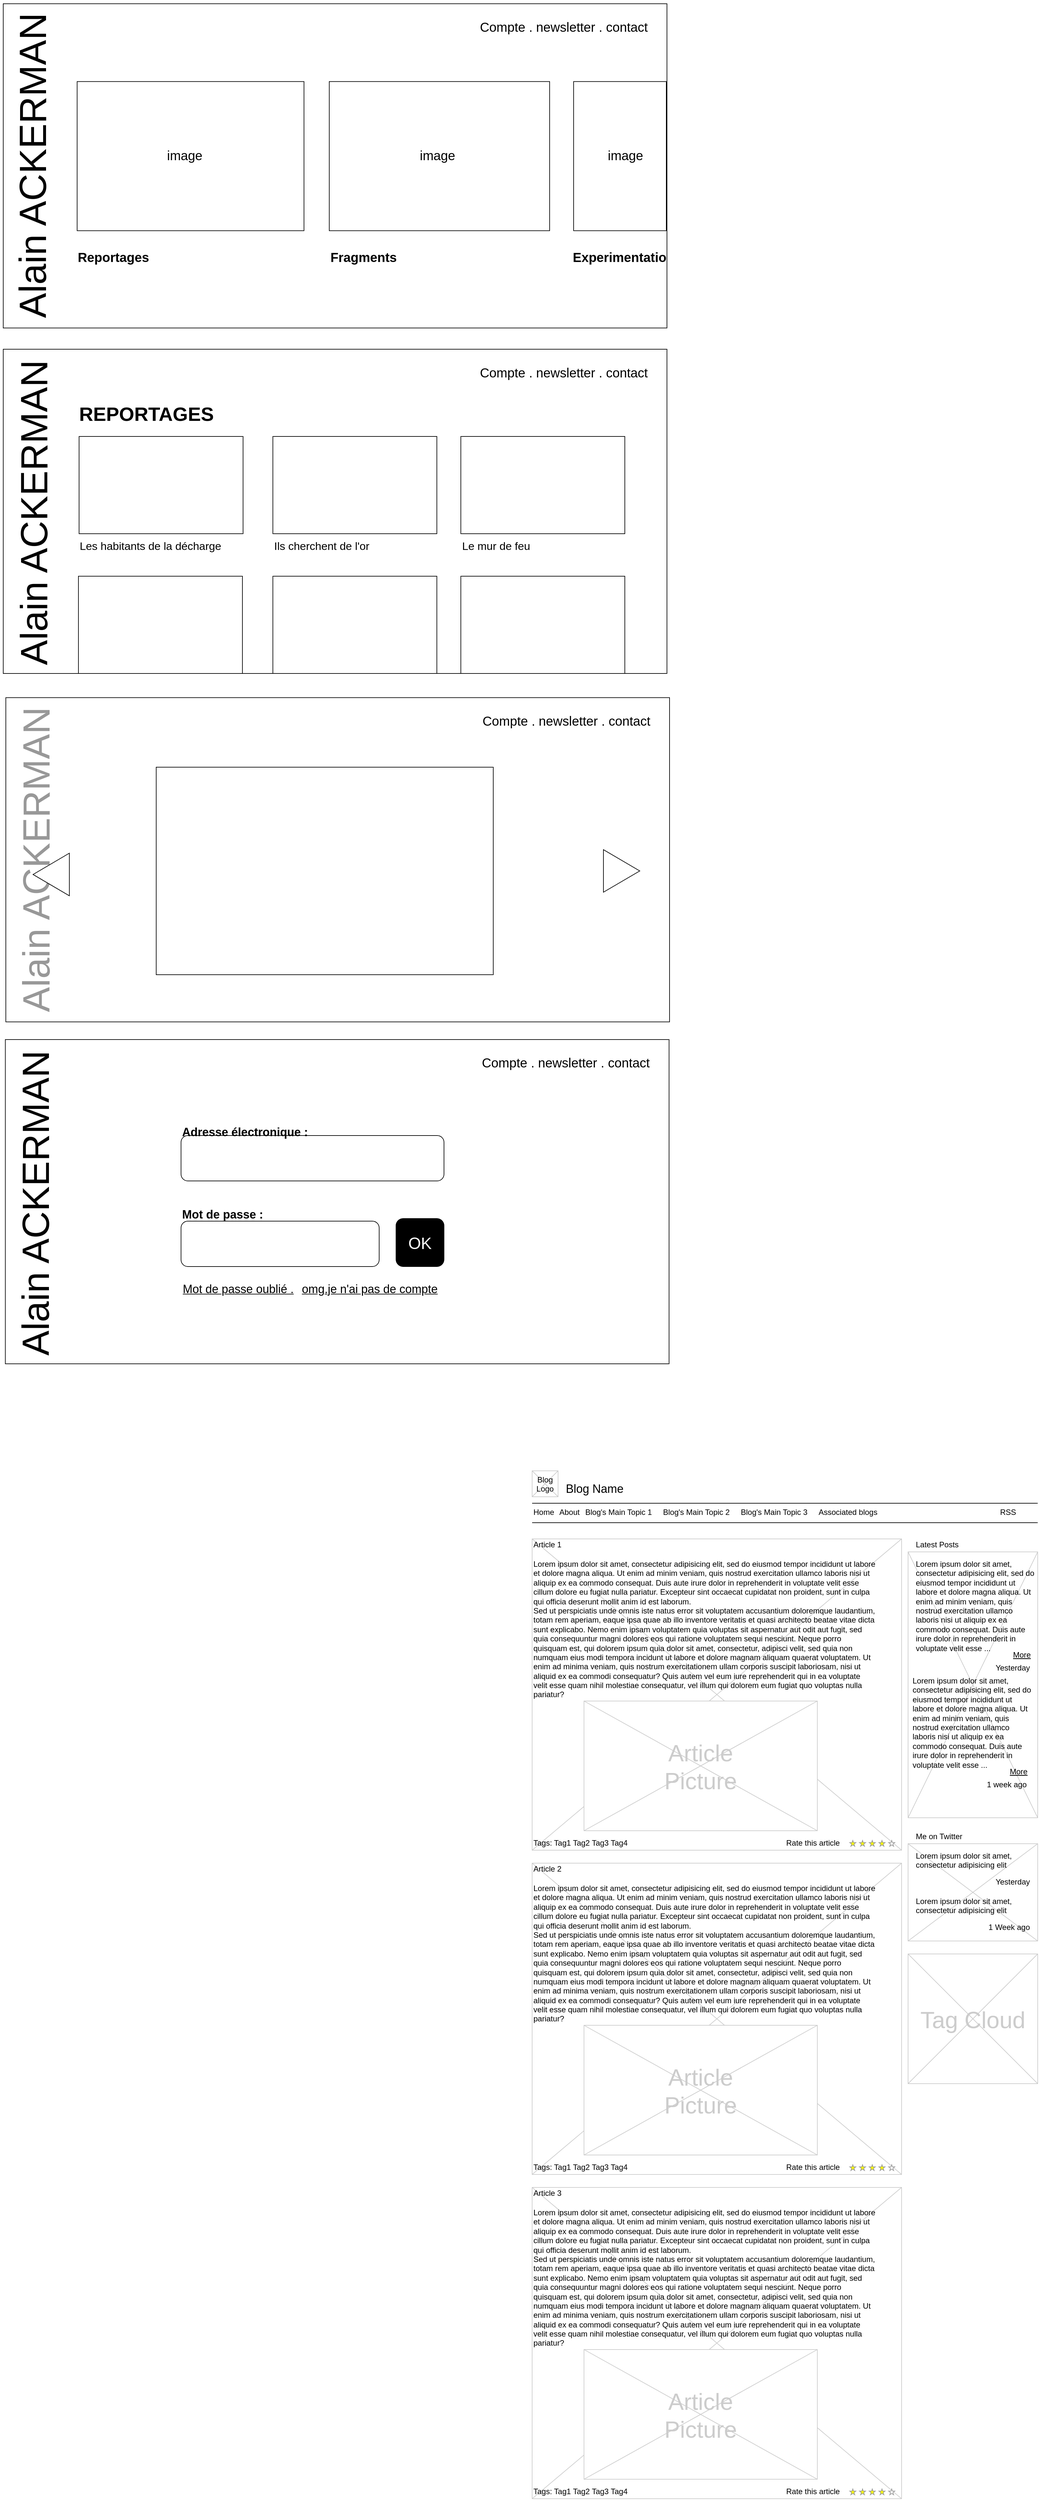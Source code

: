 <mxfile version="13.8.8" type="github">
  <diagram name="Page-1" id="f1b7ffb7-ca1e-a977-7cf5-a751b3c06c05">
    <mxGraphModel dx="2051" dy="3050" grid="1" gridSize="10" guides="1" tooltips="1" connect="1" arrows="1" fold="1" page="1" pageScale="1" pageWidth="826" pageHeight="1169" background="#ffffff" math="0" shadow="0">
      <root>
        <mxCell id="0" />
        <mxCell id="1" parent="0" />
        <mxCell id="14" value="" style="verticalLabelPosition=bottom;verticalAlign=top;strokeWidth=1;shape=mxgraph.mockup.graphics.iconGrid;strokeColor=#CCCCCC;gridSize=1,1;" parent="1" vertex="1">
          <mxGeometry x="600" y="140" width="200" height="410" as="geometry" />
        </mxCell>
        <mxCell id="13" value="" style="verticalLabelPosition=bottom;verticalAlign=top;strokeWidth=1;shape=mxgraph.mockup.graphics.iconGrid;strokeColor=#CCCCCC;gridSize=1,1;" parent="1" vertex="1">
          <mxGeometry x="20" y="120" width="570" height="480" as="geometry" />
        </mxCell>
        <mxCell id="2" value="Blog Name" style="text;spacingTop=-5;fontSize=18;fontStyle=0" parent="1" vertex="1">
          <mxGeometry x="70" y="30" width="230" height="20" as="geometry" />
        </mxCell>
        <mxCell id="3" value="" style="line;strokeWidth=1" parent="1" vertex="1">
          <mxGeometry x="20" y="60" width="780" height="10" as="geometry" />
        </mxCell>
        <mxCell id="4" value="" style="line;strokeWidth=1" parent="1" vertex="1">
          <mxGeometry x="20" y="90" width="780" height="10" as="geometry" />
        </mxCell>
        <mxCell id="5" value="Home" style="text;spacingTop=-5;" parent="1" vertex="1">
          <mxGeometry x="20" y="70.0" width="30" height="20" as="geometry" />
        </mxCell>
        <mxCell id="6" value="About" style="text;spacingTop=-5;" parent="1" vertex="1">
          <mxGeometry x="60.0" y="70.0" width="30" height="20" as="geometry" />
        </mxCell>
        <mxCell id="7" value="Associated blogs" style="text;spacingTop=-5;" parent="1" vertex="1">
          <mxGeometry x="460.0" y="70" width="30" height="20" as="geometry" />
        </mxCell>
        <mxCell id="8" value="Article 1" style="text;spacingTop=-5;" parent="1" vertex="1">
          <mxGeometry x="20" y="120" width="30" height="20" as="geometry" />
        </mxCell>
        <mxCell id="9" value="Lorem ipsum dolor sit amet, consectetur adipisicing elit, sed do eiusmod tempor incididunt ut labore et dolore magna aliqua. Ut enim ad minim veniam, quis nostrud exercitation ullamco laboris nisi ut aliquip ex ea commodo consequat. Duis aute irure dolor in reprehenderit in voluptate velit esse cillum dolore eu fugiat nulla pariatur. Excepteur sint occaecat cupidatat non proident, sunt in culpa qui officia deserunt mollit anim id est laborum.&#xa;Sed ut perspiciatis unde omnis iste natus error sit voluptatem accusantium doloremque laudantium, totam rem aperiam, eaque ipsa quae ab illo inventore veritatis et quasi architecto beatae vitae dicta sunt explicabo. Nemo enim ipsam voluptatem quia voluptas sit aspernatur aut odit aut fugit, sed quia consequuntur magni dolores eos qui ratione voluptatem sequi nesciunt. Neque porro quisquam est, qui dolorem ipsum quia dolor sit amet, consectetur, adipisci velit, sed quia non numquam eius modi tempora incidunt ut labore et dolore magnam aliquam quaerat voluptatem. Ut enim ad minima veniam, quis nostrum exercitationem ullam corporis suscipit laboriosam, nisi ut aliquid ex ea commodi consequatur? Quis autem vel eum iure reprehenderit qui in ea voluptate velit esse quam nihil molestiae consequatur, vel illum qui dolorem eum fugiat quo voluptas nulla pariatur?" style="text;spacingTop=-5;whiteSpace=wrap;align=left" parent="1" vertex="1">
          <mxGeometry x="20" y="150" width="530" height="250" as="geometry" />
        </mxCell>
        <mxCell id="10" value="Latest Posts" style="text;spacingTop=-5;" parent="1" vertex="1">
          <mxGeometry x="610" y="120" width="30" height="20" as="geometry" />
        </mxCell>
        <mxCell id="11" value="RSS" style="text;spacingTop=-5;" parent="1" vertex="1">
          <mxGeometry x="740" y="70.0" width="30" height="20" as="geometry" />
        </mxCell>
        <mxCell id="12" value="Lorem ipsum dolor sit amet, consectetur adipisicing elit, sed do eiusmod tempor incididunt ut labore et dolore magna aliqua. Ut enim ad minim veniam, quis nostrud exercitation ullamco laboris nisi ut aliquip ex ea commodo consequat. Duis aute irure dolor in reprehenderit in voluptate velit esse ..." style="text;spacingTop=-5;whiteSpace=wrap;align=left" parent="1" vertex="1">
          <mxGeometry x="610" y="150" width="190" height="140" as="geometry" />
        </mxCell>
        <mxCell id="15" value="More" style="text;spacingTop=-5;fontStyle=4" parent="1" vertex="1">
          <mxGeometry x="760" y="290" width="30" height="20" as="geometry" />
        </mxCell>
        <mxCell id="16" value="Yesterday" style="text;spacingTop=-5;fontStyle=0;align=right" parent="1" vertex="1">
          <mxGeometry x="760" y="310" width="30" height="20" as="geometry" />
        </mxCell>
        <mxCell id="17" value="Lorem ipsum dolor sit amet, consectetur adipisicing elit, sed do eiusmod tempor incididunt ut labore et dolore magna aliqua. Ut enim ad minim veniam, quis nostrud exercitation ullamco laboris nisi ut aliquip ex ea commodo consequat. Duis aute irure dolor in reprehenderit in voluptate velit esse ..." style="text;spacingTop=-5;whiteSpace=wrap;align=left" parent="1" vertex="1">
          <mxGeometry x="605" y="330" width="190" height="140" as="geometry" />
        </mxCell>
        <mxCell id="18" value="More" style="text;spacingTop=-5;fontStyle=4" parent="1" vertex="1">
          <mxGeometry x="755" y="470" width="30" height="20" as="geometry" />
        </mxCell>
        <mxCell id="19" value="1 week ago" style="text;spacingTop=-5;fontStyle=0;align=right" parent="1" vertex="1">
          <mxGeometry x="755" y="490" width="30" height="20" as="geometry" />
        </mxCell>
        <mxCell id="20" value="" style="verticalLabelPosition=bottom;verticalAlign=top;strokeWidth=1;shape=mxgraph.mockup.graphics.iconGrid;strokeColor=#CCCCCC;gridSize=1,1;" parent="1" vertex="1">
          <mxGeometry x="20" y="15" width="40" height="40" as="geometry" />
        </mxCell>
        <mxCell id="21" value="Blog &#xa;Logo" style="text;spacingTop=-5;align=center" parent="1" vertex="1">
          <mxGeometry x="20" y="20" width="40" height="40" as="geometry" />
        </mxCell>
        <mxCell id="22" value="Blog&#39;s Main Topic 1" style="text;spacingTop=-5;" parent="1" vertex="1">
          <mxGeometry x="100.0" y="70.0" width="30" height="20" as="geometry" />
        </mxCell>
        <mxCell id="23" value="Blog&#39;s Main Topic 2" style="text;spacingTop=-5;" parent="1" vertex="1">
          <mxGeometry x="220.0" y="70.0" width="30" height="20" as="geometry" />
        </mxCell>
        <mxCell id="24" value="Blog&#39;s Main Topic 3" style="text;spacingTop=-5;" parent="1" vertex="1">
          <mxGeometry x="340" y="70.0" width="30" height="20" as="geometry" />
        </mxCell>
        <mxCell id="25" value="" style="verticalLabelPosition=bottom;verticalAlign=top;strokeWidth=1;shape=mxgraph.mockup.graphics.iconGrid;strokeColor=#CCCCCC;gridSize=1,1;" parent="1" vertex="1">
          <mxGeometry x="100" y="370" width="360" height="200" as="geometry" />
        </mxCell>
        <mxCell id="26" value="Article&#xa;Picture" style="text;spacingTop=-5;align=center;verticalAlign=middle;fontSize=36;fontColor=#CCCCCC" parent="1" vertex="1">
          <mxGeometry x="100" y="370" width="360" height="200" as="geometry" />
        </mxCell>
        <mxCell id="27" value="" style="verticalLabelPosition=bottom;verticalAlign=top;strokeWidth=1;shape=mxgraph.mockup.graphics.iconGrid;strokeColor=#CCCCCC;gridSize=1,1;" parent="1" vertex="1">
          <mxGeometry x="20" y="620" width="570" height="480" as="geometry" />
        </mxCell>
        <mxCell id="28" value="Article 2" style="text;spacingTop=-5;" parent="1" vertex="1">
          <mxGeometry x="20" y="620" width="30" height="20" as="geometry" />
        </mxCell>
        <mxCell id="29" value="Lorem ipsum dolor sit amet, consectetur adipisicing elit, sed do eiusmod tempor incididunt ut labore et dolore magna aliqua. Ut enim ad minim veniam, quis nostrud exercitation ullamco laboris nisi ut aliquip ex ea commodo consequat. Duis aute irure dolor in reprehenderit in voluptate velit esse cillum dolore eu fugiat nulla pariatur. Excepteur sint occaecat cupidatat non proident, sunt in culpa qui officia deserunt mollit anim id est laborum.&#xa;Sed ut perspiciatis unde omnis iste natus error sit voluptatem accusantium doloremque laudantium, totam rem aperiam, eaque ipsa quae ab illo inventore veritatis et quasi architecto beatae vitae dicta sunt explicabo. Nemo enim ipsam voluptatem quia voluptas sit aspernatur aut odit aut fugit, sed quia consequuntur magni dolores eos qui ratione voluptatem sequi nesciunt. Neque porro quisquam est, qui dolorem ipsum quia dolor sit amet, consectetur, adipisci velit, sed quia non numquam eius modi tempora incidunt ut labore et dolore magnam aliquam quaerat voluptatem. Ut enim ad minima veniam, quis nostrum exercitationem ullam corporis suscipit laboriosam, nisi ut aliquid ex ea commodi consequatur? Quis autem vel eum iure reprehenderit qui in ea voluptate velit esse quam nihil molestiae consequatur, vel illum qui dolorem eum fugiat quo voluptas nulla pariatur?" style="text;spacingTop=-5;whiteSpace=wrap;align=left" parent="1" vertex="1">
          <mxGeometry x="20" y="650" width="530" height="250" as="geometry" />
        </mxCell>
        <mxCell id="30" value="" style="verticalLabelPosition=bottom;verticalAlign=top;strokeWidth=1;shape=mxgraph.mockup.graphics.iconGrid;strokeColor=#CCCCCC;gridSize=1,1;" parent="1" vertex="1">
          <mxGeometry x="100" y="870" width="360" height="200" as="geometry" />
        </mxCell>
        <mxCell id="31" value="Article&#xa;Picture" style="text;spacingTop=-5;align=center;verticalAlign=middle;fontSize=36;fontColor=#CCCCCC" parent="1" vertex="1">
          <mxGeometry x="100" y="870" width="360" height="200" as="geometry" />
        </mxCell>
        <mxCell id="32" value="" style="verticalLabelPosition=bottom;verticalAlign=top;strokeWidth=1;shape=mxgraph.mockup.graphics.iconGrid;strokeColor=#CCCCCC;gridSize=1,1;" parent="1" vertex="1">
          <mxGeometry x="20" y="1120" width="570" height="480" as="geometry" />
        </mxCell>
        <mxCell id="33" value="Article 3" style="text;spacingTop=-5;" parent="1" vertex="1">
          <mxGeometry x="20" y="1120" width="30" height="20" as="geometry" />
        </mxCell>
        <mxCell id="34" value="Lorem ipsum dolor sit amet, consectetur adipisicing elit, sed do eiusmod tempor incididunt ut labore et dolore magna aliqua. Ut enim ad minim veniam, quis nostrud exercitation ullamco laboris nisi ut aliquip ex ea commodo consequat. Duis aute irure dolor in reprehenderit in voluptate velit esse cillum dolore eu fugiat nulla pariatur. Excepteur sint occaecat cupidatat non proident, sunt in culpa qui officia deserunt mollit anim id est laborum.&#xa;Sed ut perspiciatis unde omnis iste natus error sit voluptatem accusantium doloremque laudantium, totam rem aperiam, eaque ipsa quae ab illo inventore veritatis et quasi architecto beatae vitae dicta sunt explicabo. Nemo enim ipsam voluptatem quia voluptas sit aspernatur aut odit aut fugit, sed quia consequuntur magni dolores eos qui ratione voluptatem sequi nesciunt. Neque porro quisquam est, qui dolorem ipsum quia dolor sit amet, consectetur, adipisci velit, sed quia non numquam eius modi tempora incidunt ut labore et dolore magnam aliquam quaerat voluptatem. Ut enim ad minima veniam, quis nostrum exercitationem ullam corporis suscipit laboriosam, nisi ut aliquid ex ea commodi consequatur? Quis autem vel eum iure reprehenderit qui in ea voluptate velit esse quam nihil molestiae consequatur, vel illum qui dolorem eum fugiat quo voluptas nulla pariatur?" style="text;spacingTop=-5;whiteSpace=wrap;align=left" parent="1" vertex="1">
          <mxGeometry x="20" y="1150" width="530" height="250" as="geometry" />
        </mxCell>
        <mxCell id="35" value="" style="verticalLabelPosition=bottom;verticalAlign=top;strokeWidth=1;shape=mxgraph.mockup.graphics.iconGrid;strokeColor=#CCCCCC;gridSize=1,1;" parent="1" vertex="1">
          <mxGeometry x="100" y="1370" width="360" height="200" as="geometry" />
        </mxCell>
        <mxCell id="36" value="Article&#xa;Picture" style="text;spacingTop=-5;align=center;verticalAlign=middle;fontSize=36;fontColor=#CCCCCC" parent="1" vertex="1">
          <mxGeometry x="100" y="1370" width="360" height="200" as="geometry" />
        </mxCell>
        <mxCell id="37" value="" style="verticalLabelPosition=bottom;verticalAlign=top;strokeWidth=1;shape=mxgraph.mockup.misc.rating;strokeColor=#999999;fillColor=#ffff00;emptyFillColor=#ffffff;grade=4;ratingScale=5;ratingStyle=star;" parent="1" vertex="1">
          <mxGeometry x="510.0" y="585.0" width="77.5" height="10" as="geometry" />
        </mxCell>
        <mxCell id="38" value="Rate this article" style="text;spacingTop=-5;" parent="1" vertex="1">
          <mxGeometry x="410.0" y="580.0" width="30" height="20" as="geometry" />
        </mxCell>
        <mxCell id="41" value="" style="verticalLabelPosition=bottom;verticalAlign=top;strokeWidth=1;shape=mxgraph.mockup.misc.rating;strokeColor=#999999;fillColor=#ffff00;emptyFillColor=#ffffff;grade=4;ratingScale=5;ratingStyle=star;" parent="1" vertex="1">
          <mxGeometry x="510.0" y="1085" width="77.5" height="10" as="geometry" />
        </mxCell>
        <mxCell id="42" value="Rate this article" style="text;spacingTop=-5;" parent="1" vertex="1">
          <mxGeometry x="410.0" y="1080" width="30" height="20" as="geometry" />
        </mxCell>
        <mxCell id="43" value="" style="verticalLabelPosition=bottom;verticalAlign=top;strokeWidth=1;shape=mxgraph.mockup.misc.rating;strokeColor=#999999;fillColor=#ffff00;emptyFillColor=#ffffff;grade=4;ratingScale=5;ratingStyle=star;" parent="1" vertex="1">
          <mxGeometry x="510.0" y="1585.0" width="77.5" height="10" as="geometry" />
        </mxCell>
        <mxCell id="44" value="Rate this article" style="text;spacingTop=-5;" parent="1" vertex="1">
          <mxGeometry x="410.0" y="1580.0" width="30" height="20" as="geometry" />
        </mxCell>
        <mxCell id="47" value="Tags: Tag1 Tag2 Tag3 Tag4" style="text;spacingTop=-5;" parent="1" vertex="1">
          <mxGeometry x="20" y="580.0" width="210" height="20" as="geometry" />
        </mxCell>
        <mxCell id="48" value="Tags: Tag1 Tag2 Tag3 Tag4" style="text;spacingTop=-5;" parent="1" vertex="1">
          <mxGeometry x="20" y="1080" width="210" height="20" as="geometry" />
        </mxCell>
        <mxCell id="49" value="Tags: Tag1 Tag2 Tag3 Tag4" style="text;spacingTop=-5;" parent="1" vertex="1">
          <mxGeometry x="20" y="1580.0" width="210" height="20" as="geometry" />
        </mxCell>
        <mxCell id="50" value="" style="verticalLabelPosition=bottom;verticalAlign=top;strokeWidth=1;shape=mxgraph.mockup.graphics.iconGrid;strokeColor=#CCCCCC;gridSize=1,1;" parent="1" vertex="1">
          <mxGeometry x="600" y="590" width="200" height="150" as="geometry" />
        </mxCell>
        <mxCell id="51" value="Me on Twitter" style="text;spacingTop=-5;" parent="1" vertex="1">
          <mxGeometry x="610" y="570" width="30" height="20" as="geometry" />
        </mxCell>
        <mxCell id="52" value="Lorem ipsum dolor sit amet, consectetur adipisicing elit" style="text;spacingTop=-5;whiteSpace=wrap;align=left" parent="1" vertex="1">
          <mxGeometry x="610" y="600" width="190" height="40" as="geometry" />
        </mxCell>
        <mxCell id="54" value="Yesterday" style="text;spacingTop=-5;fontStyle=0;align=right" parent="1" vertex="1">
          <mxGeometry x="760" y="640" width="30" height="20" as="geometry" />
        </mxCell>
        <mxCell id="58" value="" style="verticalLabelPosition=bottom;verticalAlign=top;strokeWidth=1;shape=mxgraph.mockup.graphics.iconGrid;strokeColor=#CCCCCC;gridSize=1,1;" parent="1" vertex="1">
          <mxGeometry x="600" y="760" width="200" height="200" as="geometry" />
        </mxCell>
        <mxCell id="59" value="Tag Cloud" style="text;spacingTop=-5;align=center;verticalAlign=middle;fontSize=36;fontColor=#CCCCCC" parent="1" vertex="1">
          <mxGeometry x="600" y="760" width="200" height="200" as="geometry" />
        </mxCell>
        <mxCell id="60" value="Lorem ipsum dolor sit amet, consectetur adipisicing elit" style="text;spacingTop=-5;whiteSpace=wrap;align=left" parent="1" vertex="1">
          <mxGeometry x="610" y="670" width="190" height="40" as="geometry" />
        </mxCell>
        <mxCell id="61" value="1 Week ago" style="text;spacingTop=-5;fontStyle=0;align=right" parent="1" vertex="1">
          <mxGeometry x="760" y="710" width="30" height="20" as="geometry" />
        </mxCell>
        <mxCell id="xTl4i_yI0FR2c94MdJd5-85" value="" style="group" vertex="1" connectable="0" parent="1">
          <mxGeometry x="-796" y="-2250" width="1060" height="2100" as="geometry" />
        </mxCell>
        <mxCell id="xTl4i_yI0FR2c94MdJd5-102" value="" style="group" vertex="1" connectable="0" parent="xTl4i_yI0FR2c94MdJd5-85">
          <mxGeometry width="1026" height="502.75" as="geometry" />
        </mxCell>
        <mxCell id="xTl4i_yI0FR2c94MdJd5-74" value="" style="rounded=0;whiteSpace=wrap;html=1;" vertex="1" parent="xTl4i_yI0FR2c94MdJd5-102">
          <mxGeometry y="2.75" width="1024" height="500" as="geometry" />
        </mxCell>
        <mxCell id="xTl4i_yI0FR2c94MdJd5-75" value="&lt;font style=&quot;font-size: 58px;&quot;&gt;Alain ACKERMAN&lt;/font&gt;" style="text;html=1;strokeColor=none;fillColor=none;align=center;verticalAlign=middle;whiteSpace=wrap;rounded=0;rotation=-90;fontSize=58;" vertex="1" parent="xTl4i_yI0FR2c94MdJd5-102">
          <mxGeometry x="-196.93" y="208.7" width="484" height="86.62" as="geometry" />
        </mxCell>
        <mxCell id="xTl4i_yI0FR2c94MdJd5-77" value="" style="rounded=0;whiteSpace=wrap;html=1;fontSize=50;" vertex="1" parent="xTl4i_yI0FR2c94MdJd5-102">
          <mxGeometry x="114" y="122.75" width="350" height="230" as="geometry" />
        </mxCell>
        <mxCell id="xTl4i_yI0FR2c94MdJd5-79" value="" style="rounded=0;whiteSpace=wrap;html=1;fontSize=50;" vertex="1" parent="xTl4i_yI0FR2c94MdJd5-102">
          <mxGeometry x="503" y="122.75" width="340" height="230" as="geometry" />
        </mxCell>
        <mxCell id="xTl4i_yI0FR2c94MdJd5-80" value="&lt;font style=&quot;font-size: 20px&quot;&gt;Compte . newsletter . contact &lt;br&gt;&lt;/font&gt;" style="text;html=1;strokeColor=none;fillColor=none;align=center;verticalAlign=middle;whiteSpace=wrap;rounded=0;fontSize=50;" vertex="1" parent="xTl4i_yI0FR2c94MdJd5-102">
          <mxGeometry x="730" y="2.75" width="270" height="50" as="geometry" />
        </mxCell>
        <mxCell id="xTl4i_yI0FR2c94MdJd5-81" value="" style="rounded=0;whiteSpace=wrap;html=1;fontSize=50;" vertex="1" parent="xTl4i_yI0FR2c94MdJd5-102">
          <mxGeometry x="880" y="122.75" width="143" height="230" as="geometry" />
        </mxCell>
        <mxCell id="xTl4i_yI0FR2c94MdJd5-82" value="Reportages" style="text;html=1;strokeColor=none;fillColor=none;align=center;verticalAlign=middle;whiteSpace=wrap;rounded=0;fontSize=20;fontStyle=1" vertex="1" parent="xTl4i_yI0FR2c94MdJd5-102">
          <mxGeometry x="95" y="372.75" width="150" height="40" as="geometry" />
        </mxCell>
        <mxCell id="xTl4i_yI0FR2c94MdJd5-83" value="Fragments" style="text;html=1;strokeColor=none;fillColor=none;align=center;verticalAlign=middle;whiteSpace=wrap;rounded=0;fontSize=20;fontStyle=1" vertex="1" parent="xTl4i_yI0FR2c94MdJd5-102">
          <mxGeometry x="481" y="372.75" width="150" height="40" as="geometry" />
        </mxCell>
        <mxCell id="xTl4i_yI0FR2c94MdJd5-84" value="Experimentatio" style="text;html=1;strokeColor=none;fillColor=none;align=center;verticalAlign=middle;whiteSpace=wrap;rounded=0;fontSize=20;fontStyle=1" vertex="1" parent="xTl4i_yI0FR2c94MdJd5-102">
          <mxGeometry x="876" y="372.75" width="150" height="40" as="geometry" />
        </mxCell>
        <mxCell id="xTl4i_yI0FR2c94MdJd5-99" value="image" style="text;html=1;strokeColor=none;fillColor=none;align=center;verticalAlign=middle;whiteSpace=wrap;rounded=0;fontSize=20;" vertex="1" parent="xTl4i_yI0FR2c94MdJd5-102">
          <mxGeometry x="230" y="226" width="100" height="20" as="geometry" />
        </mxCell>
        <mxCell id="xTl4i_yI0FR2c94MdJd5-100" value="image" style="text;html=1;strokeColor=none;fillColor=none;align=center;verticalAlign=middle;whiteSpace=wrap;rounded=0;fontSize=20;" vertex="1" parent="xTl4i_yI0FR2c94MdJd5-102">
          <mxGeometry x="620" y="226" width="100" height="20" as="geometry" />
        </mxCell>
        <mxCell id="xTl4i_yI0FR2c94MdJd5-101" value="image" style="text;html=1;strokeColor=none;fillColor=none;align=center;verticalAlign=middle;whiteSpace=wrap;rounded=0;fontSize=20;" vertex="1" parent="xTl4i_yI0FR2c94MdJd5-102">
          <mxGeometry x="910" y="226" width="100" height="20" as="geometry" />
        </mxCell>
        <mxCell id="xTl4i_yI0FR2c94MdJd5-122" value="" style="rounded=0;whiteSpace=wrap;html=1;" vertex="1" parent="xTl4i_yI0FR2c94MdJd5-85">
          <mxGeometry x="4" y="1072.75" width="1024" height="500" as="geometry" />
        </mxCell>
        <mxCell id="xTl4i_yI0FR2c94MdJd5-123" value="&lt;font style=&quot;font-size: 58px;&quot;&gt;Alain ACKERMAN&lt;/font&gt;" style="text;html=1;strokeColor=none;fillColor=none;align=center;verticalAlign=middle;whiteSpace=wrap;rounded=0;rotation=-90;fontSize=58;textOpacity=40;" vertex="1" parent="xTl4i_yI0FR2c94MdJd5-85">
          <mxGeometry x="-191.63" y="1268.38" width="484" height="107.25" as="geometry" />
        </mxCell>
        <mxCell id="xTl4i_yI0FR2c94MdJd5-124" value="&lt;font style=&quot;font-size: 20px&quot;&gt;Compte . newsletter . contact &lt;br&gt;&lt;/font&gt;" style="text;html=1;strokeColor=none;fillColor=none;align=center;verticalAlign=middle;whiteSpace=wrap;rounded=0;fontSize=50;" vertex="1" parent="xTl4i_yI0FR2c94MdJd5-85">
          <mxGeometry x="734" y="1072.75" width="270" height="50" as="geometry" />
        </mxCell>
        <mxCell id="xTl4i_yI0FR2c94MdJd5-137" value="" style="triangle;whiteSpace=wrap;html=1;fontSize=58;align=left;rotation=-180;" vertex="1" parent="xTl4i_yI0FR2c94MdJd5-85">
          <mxGeometry x="46" y="1312.63" width="56" height="65.63" as="geometry" />
        </mxCell>
        <mxCell id="xTl4i_yI0FR2c94MdJd5-139" value="" style="rounded=0;whiteSpace=wrap;html=1;fontSize=58;align=left;" vertex="1" parent="xTl4i_yI0FR2c94MdJd5-85">
          <mxGeometry x="236" y="1180" width="520" height="320" as="geometry" />
        </mxCell>
        <mxCell id="xTl4i_yI0FR2c94MdJd5-140" value="" style="triangle;whiteSpace=wrap;html=1;fontSize=58;align=left;rotation=0;" vertex="1" parent="xTl4i_yI0FR2c94MdJd5-85">
          <mxGeometry x="926" y="1307.18" width="56" height="65.63" as="geometry" />
        </mxCell>
        <mxCell id="xTl4i_yI0FR2c94MdJd5-142" value="" style="group" vertex="1" connectable="0" parent="xTl4i_yI0FR2c94MdJd5-85">
          <mxGeometry x="-4.25" y="535.5" width="1028.25" height="500" as="geometry" />
        </mxCell>
        <mxCell id="xTl4i_yI0FR2c94MdJd5-87" value="" style="rounded=0;whiteSpace=wrap;html=1;" vertex="1" parent="xTl4i_yI0FR2c94MdJd5-142">
          <mxGeometry x="4.25" width="1024" height="500" as="geometry" />
        </mxCell>
        <mxCell id="xTl4i_yI0FR2c94MdJd5-88" value="&lt;font style=&quot;font-size: 58px;&quot;&gt;Alain ACKERMAN&lt;/font&gt;" style="text;html=1;strokeColor=none;fillColor=none;align=center;verticalAlign=middle;whiteSpace=wrap;rounded=0;rotation=-90;fontSize=58;" vertex="1" parent="xTl4i_yI0FR2c94MdJd5-142">
          <mxGeometry x="-191.25" y="201.5" width="484" height="101.5" as="geometry" />
        </mxCell>
        <mxCell id="xTl4i_yI0FR2c94MdJd5-91" value="&lt;font style=&quot;font-size: 20px&quot;&gt;Compte . newsletter . contact &lt;br&gt;&lt;/font&gt;" style="text;html=1;strokeColor=none;fillColor=none;align=center;verticalAlign=middle;whiteSpace=wrap;rounded=0;fontSize=50;" vertex="1" parent="xTl4i_yI0FR2c94MdJd5-142">
          <mxGeometry x="734.25" width="270" height="50" as="geometry" />
        </mxCell>
        <mxCell id="xTl4i_yI0FR2c94MdJd5-96" value="" style="rounded=0;whiteSpace=wrap;html=1;fontSize=20;" vertex="1" parent="xTl4i_yI0FR2c94MdJd5-142">
          <mxGeometry x="121.25" y="134.5" width="253" height="150" as="geometry" />
        </mxCell>
        <mxCell id="xTl4i_yI0FR2c94MdJd5-103" value="REPORTAGES" style="text;html=1;strokeColor=none;fillColor=none;align=center;verticalAlign=middle;whiteSpace=wrap;rounded=0;fontSize=30;fontStyle=1" vertex="1" parent="xTl4i_yI0FR2c94MdJd5-142">
          <mxGeometry x="90.25" y="74.5" width="270" height="50" as="geometry" />
        </mxCell>
        <mxCell id="xTl4i_yI0FR2c94MdJd5-109" value="Les habitants de la décharge" style="text;html=1;strokeColor=none;fillColor=none;align=left;verticalAlign=middle;whiteSpace=wrap;rounded=0;fontSize=17;" vertex="1" parent="xTl4i_yI0FR2c94MdJd5-142">
          <mxGeometry x="120.25" y="284.5" width="254" height="40" as="geometry" />
        </mxCell>
        <mxCell id="xTl4i_yI0FR2c94MdJd5-110" value="" style="rounded=0;whiteSpace=wrap;html=1;fontSize=20;" vertex="1" parent="xTl4i_yI0FR2c94MdJd5-142">
          <mxGeometry x="120.25" y="350" width="253" height="150" as="geometry" />
        </mxCell>
        <mxCell id="xTl4i_yI0FR2c94MdJd5-111" value="" style="rounded=0;whiteSpace=wrap;html=1;fontSize=20;" vertex="1" parent="xTl4i_yI0FR2c94MdJd5-142">
          <mxGeometry x="420.25" y="134.5" width="253" height="150" as="geometry" />
        </mxCell>
        <mxCell id="xTl4i_yI0FR2c94MdJd5-112" value="" style="rounded=0;whiteSpace=wrap;html=1;fontSize=20;" vertex="1" parent="xTl4i_yI0FR2c94MdJd5-142">
          <mxGeometry x="710.25" y="134.5" width="253" height="150" as="geometry" />
        </mxCell>
        <mxCell id="xTl4i_yI0FR2c94MdJd5-113" value="" style="rounded=0;whiteSpace=wrap;html=1;fontSize=20;" vertex="1" parent="xTl4i_yI0FR2c94MdJd5-142">
          <mxGeometry x="420.25" y="350" width="253" height="150" as="geometry" />
        </mxCell>
        <mxCell id="xTl4i_yI0FR2c94MdJd5-114" value="" style="rounded=0;whiteSpace=wrap;html=1;fontSize=20;" vertex="1" parent="xTl4i_yI0FR2c94MdJd5-142">
          <mxGeometry x="710.25" y="350" width="253" height="150" as="geometry" />
        </mxCell>
        <mxCell id="xTl4i_yI0FR2c94MdJd5-115" value="Ils cherchent de l&#39;or" style="text;html=1;strokeColor=none;fillColor=none;align=left;verticalAlign=middle;whiteSpace=wrap;rounded=0;fontSize=17;" vertex="1" parent="xTl4i_yI0FR2c94MdJd5-142">
          <mxGeometry x="420.25" y="284.5" width="254" height="40" as="geometry" />
        </mxCell>
        <mxCell id="xTl4i_yI0FR2c94MdJd5-116" value="Le mur de feu" style="text;html=1;strokeColor=none;fillColor=none;align=left;verticalAlign=middle;whiteSpace=wrap;rounded=0;fontSize=17;" vertex="1" parent="xTl4i_yI0FR2c94MdJd5-142">
          <mxGeometry x="710.25" y="284.5" width="254" height="40" as="geometry" />
        </mxCell>
        <mxCell id="xTl4i_yI0FR2c94MdJd5-144" value="" style="rounded=0;whiteSpace=wrap;html=1;" vertex="1" parent="xTl4i_yI0FR2c94MdJd5-85">
          <mxGeometry x="3.25" y="1600" width="1024" height="500" as="geometry" />
        </mxCell>
        <mxCell id="xTl4i_yI0FR2c94MdJd5-145" value="&lt;font style=&quot;font-size: 58px;&quot;&gt;Alain ACKERMAN&lt;/font&gt;" style="text;html=1;strokeColor=none;fillColor=none;align=center;verticalAlign=middle;whiteSpace=wrap;rounded=0;rotation=-90;fontSize=58;" vertex="1" parent="xTl4i_yI0FR2c94MdJd5-85">
          <mxGeometry x="-192.25" y="1801.5" width="484" height="101.5" as="geometry" />
        </mxCell>
        <mxCell id="xTl4i_yI0FR2c94MdJd5-146" value="&lt;font style=&quot;font-size: 20px&quot;&gt;Compte . newsletter . contact &lt;br&gt;&lt;/font&gt;" style="text;html=1;strokeColor=none;fillColor=none;align=center;verticalAlign=middle;whiteSpace=wrap;rounded=0;fontSize=50;" vertex="1" parent="xTl4i_yI0FR2c94MdJd5-85">
          <mxGeometry x="733.25" y="1600" width="270" height="50" as="geometry" />
        </mxCell>
        <mxCell id="xTl4i_yI0FR2c94MdJd5-157" value="" style="rounded=1;whiteSpace=wrap;html=1;fontSize=58;align=left;" vertex="1" parent="xTl4i_yI0FR2c94MdJd5-85">
          <mxGeometry x="274.3" y="1748" width="405.7" height="70" as="geometry" />
        </mxCell>
        <mxCell id="xTl4i_yI0FR2c94MdJd5-158" value="&lt;font style=&quot;font-size: 18px&quot;&gt;&lt;b&gt;&lt;font style=&quot;font-size: 18px&quot;&gt;Adresse électronique :&lt;br&gt;&lt;/font&gt;&lt;/b&gt;&lt;/font&gt;" style="text;html=1;strokeColor=none;fillColor=none;align=left;verticalAlign=middle;whiteSpace=wrap;rounded=0;fontSize=58;" vertex="1" parent="xTl4i_yI0FR2c94MdJd5-85">
          <mxGeometry x="274.3" y="1708" width="244" height="40" as="geometry" />
        </mxCell>
        <mxCell id="xTl4i_yI0FR2c94MdJd5-160" value="" style="rounded=1;whiteSpace=wrap;html=1;fontSize=58;align=left;" vertex="1" parent="xTl4i_yI0FR2c94MdJd5-85">
          <mxGeometry x="274.3" y="1880" width="305.7" height="70" as="geometry" />
        </mxCell>
        <mxCell id="xTl4i_yI0FR2c94MdJd5-161" value="Mot de passe :" style="text;html=1;strokeColor=none;fillColor=none;align=left;verticalAlign=middle;whiteSpace=wrap;rounded=0;fontSize=18;fontStyle=1" vertex="1" parent="xTl4i_yI0FR2c94MdJd5-85">
          <mxGeometry x="274.3" y="1850" width="244" height="40" as="geometry" />
        </mxCell>
        <mxCell id="xTl4i_yI0FR2c94MdJd5-162" value="OK" style="rounded=1;whiteSpace=wrap;html=1;fontSize=25;align=center;verticalAlign=middle;fontColor=#FFFFFF;labelBackgroundColor=#000000;fillColor=#000000;" vertex="1" parent="xTl4i_yI0FR2c94MdJd5-85">
          <mxGeometry x="606" y="1876" width="74" height="74" as="geometry" />
        </mxCell>
        <mxCell id="xTl4i_yI0FR2c94MdJd5-163" value="Mot de passe oublié ." style="text;html=1;strokeColor=none;fillColor=none;align=left;verticalAlign=middle;whiteSpace=wrap;rounded=0;fontSize=18;fontStyle=4" vertex="1" parent="xTl4i_yI0FR2c94MdJd5-85">
          <mxGeometry x="275" y="1960" width="215.13" height="50" as="geometry" />
        </mxCell>
        <mxCell id="xTl4i_yI0FR2c94MdJd5-164" value="omg.je n&#39;ai pas de compte" style="text;html=1;strokeColor=none;fillColor=none;align=center;verticalAlign=middle;whiteSpace=wrap;rounded=0;fontSize=18;fontStyle=4" vertex="1" parent="xTl4i_yI0FR2c94MdJd5-85">
          <mxGeometry x="436" y="1960" width="259.13" height="50" as="geometry" />
        </mxCell>
      </root>
    </mxGraphModel>
  </diagram>
</mxfile>
